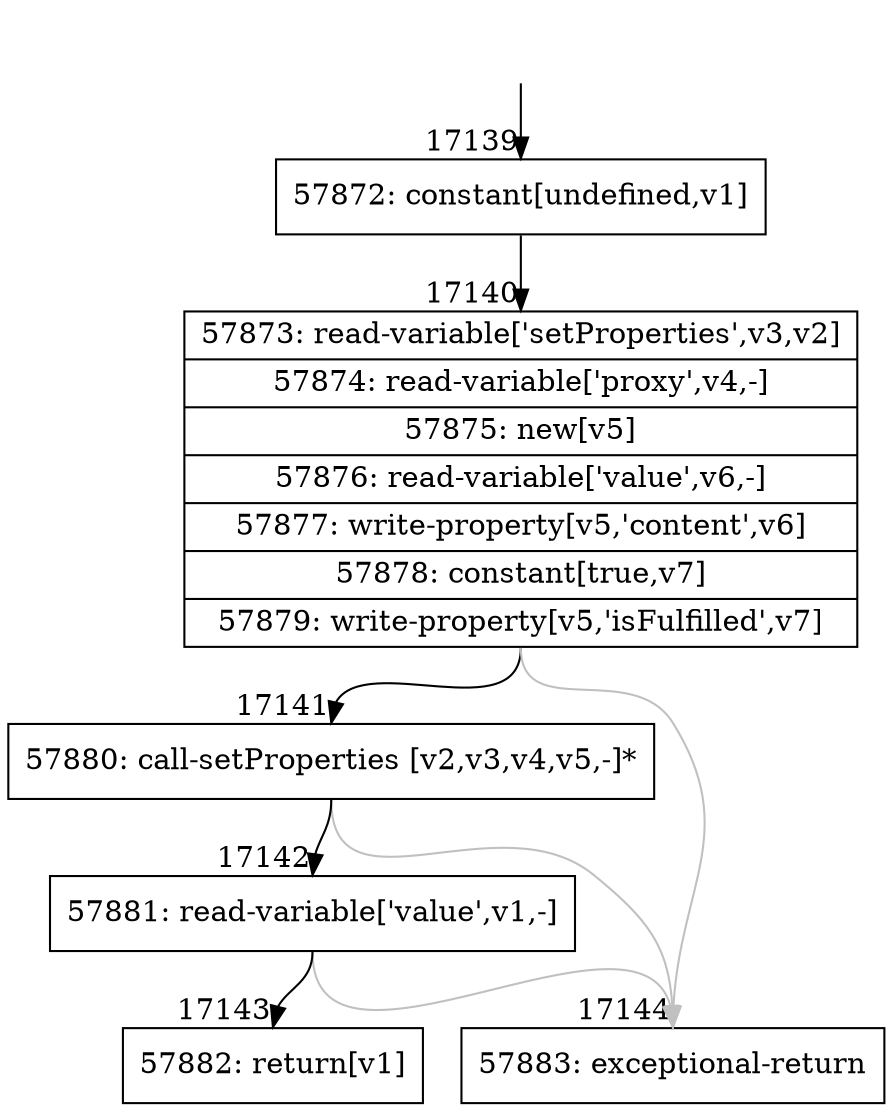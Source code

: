 digraph {
rankdir="TD"
BB_entry1475[shape=none,label=""];
BB_entry1475 -> BB17139 [tailport=s, headport=n, headlabel="    17139"]
BB17139 [shape=record label="{57872: constant[undefined,v1]}" ] 
BB17139 -> BB17140 [tailport=s, headport=n, headlabel="      17140"]
BB17140 [shape=record label="{57873: read-variable['setProperties',v3,v2]|57874: read-variable['proxy',v4,-]|57875: new[v5]|57876: read-variable['value',v6,-]|57877: write-property[v5,'content',v6]|57878: constant[true,v7]|57879: write-property[v5,'isFulfilled',v7]}" ] 
BB17140 -> BB17141 [tailport=s, headport=n, headlabel="      17141"]
BB17140 -> BB17144 [tailport=s, headport=n, color=gray, headlabel="      17144"]
BB17141 [shape=record label="{57880: call-setProperties [v2,v3,v4,v5,-]*}" ] 
BB17141 -> BB17142 [tailport=s, headport=n, headlabel="      17142"]
BB17141 -> BB17144 [tailport=s, headport=n, color=gray]
BB17142 [shape=record label="{57881: read-variable['value',v1,-]}" ] 
BB17142 -> BB17143 [tailport=s, headport=n, headlabel="      17143"]
BB17142 -> BB17144 [tailport=s, headport=n, color=gray]
BB17143 [shape=record label="{57882: return[v1]}" ] 
BB17144 [shape=record label="{57883: exceptional-return}" ] 
//#$~ 32501
}
